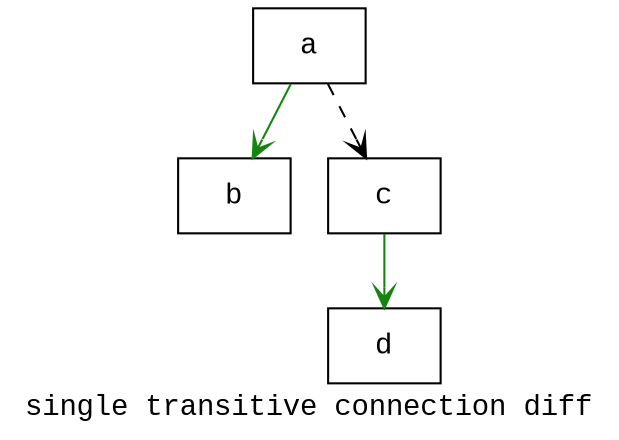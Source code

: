 digraph D {
    tooltip="single transitive connection diff";
    label="single transitive connection diff";
    bgcolor="#ffffff";
    fontcolor="#000000";
    fontname="Courier New";
    
    node1 [color="#000000",fontcolor="#000000",fontname="Courier New",shape="rectangle",tooltip="a",label="a"]
    
    node2 [color="#000000",fontcolor="#000000",fontname="Courier New",shape="rectangle",tooltip="b",label="b"]
    
    node3 [color="#000000",fontcolor="#000000",fontname="Courier New",shape="rectangle",tooltip="c",label="c"]
    
    node4 [color="#000000",fontcolor="#000000",fontname="Courier New",shape="rectangle",tooltip="d",label="d"]
    
    node1 -> node2 [arrowhead="vee",color="#158510",tooltip="a\n   ->\nb",]
    node1 -> node3 [arrowhead="vee",color="#000000",style="dashed",tooltip="a\n   ->\nc",]
    node3 -> node4 [arrowhead="vee",color="#158510",tooltip="c\n   ->\nd",]
}
